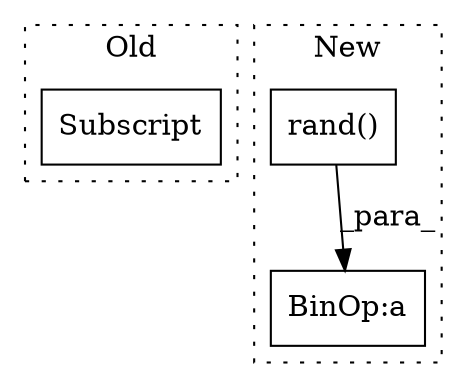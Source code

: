 digraph G {
subgraph cluster0 {
1 [label="Subscript" a="63" s="20165,0" l="13,0" shape="box"];
label = "Old";
style="dotted";
}
subgraph cluster1 {
2 [label="rand()" a="75" s="20771,20788" l="11,35" shape="box"];
3 [label="BinOp:a" a="82" s="20767" l="3" shape="box"];
label = "New";
style="dotted";
}
2 -> 3 [label="_para_"];
}